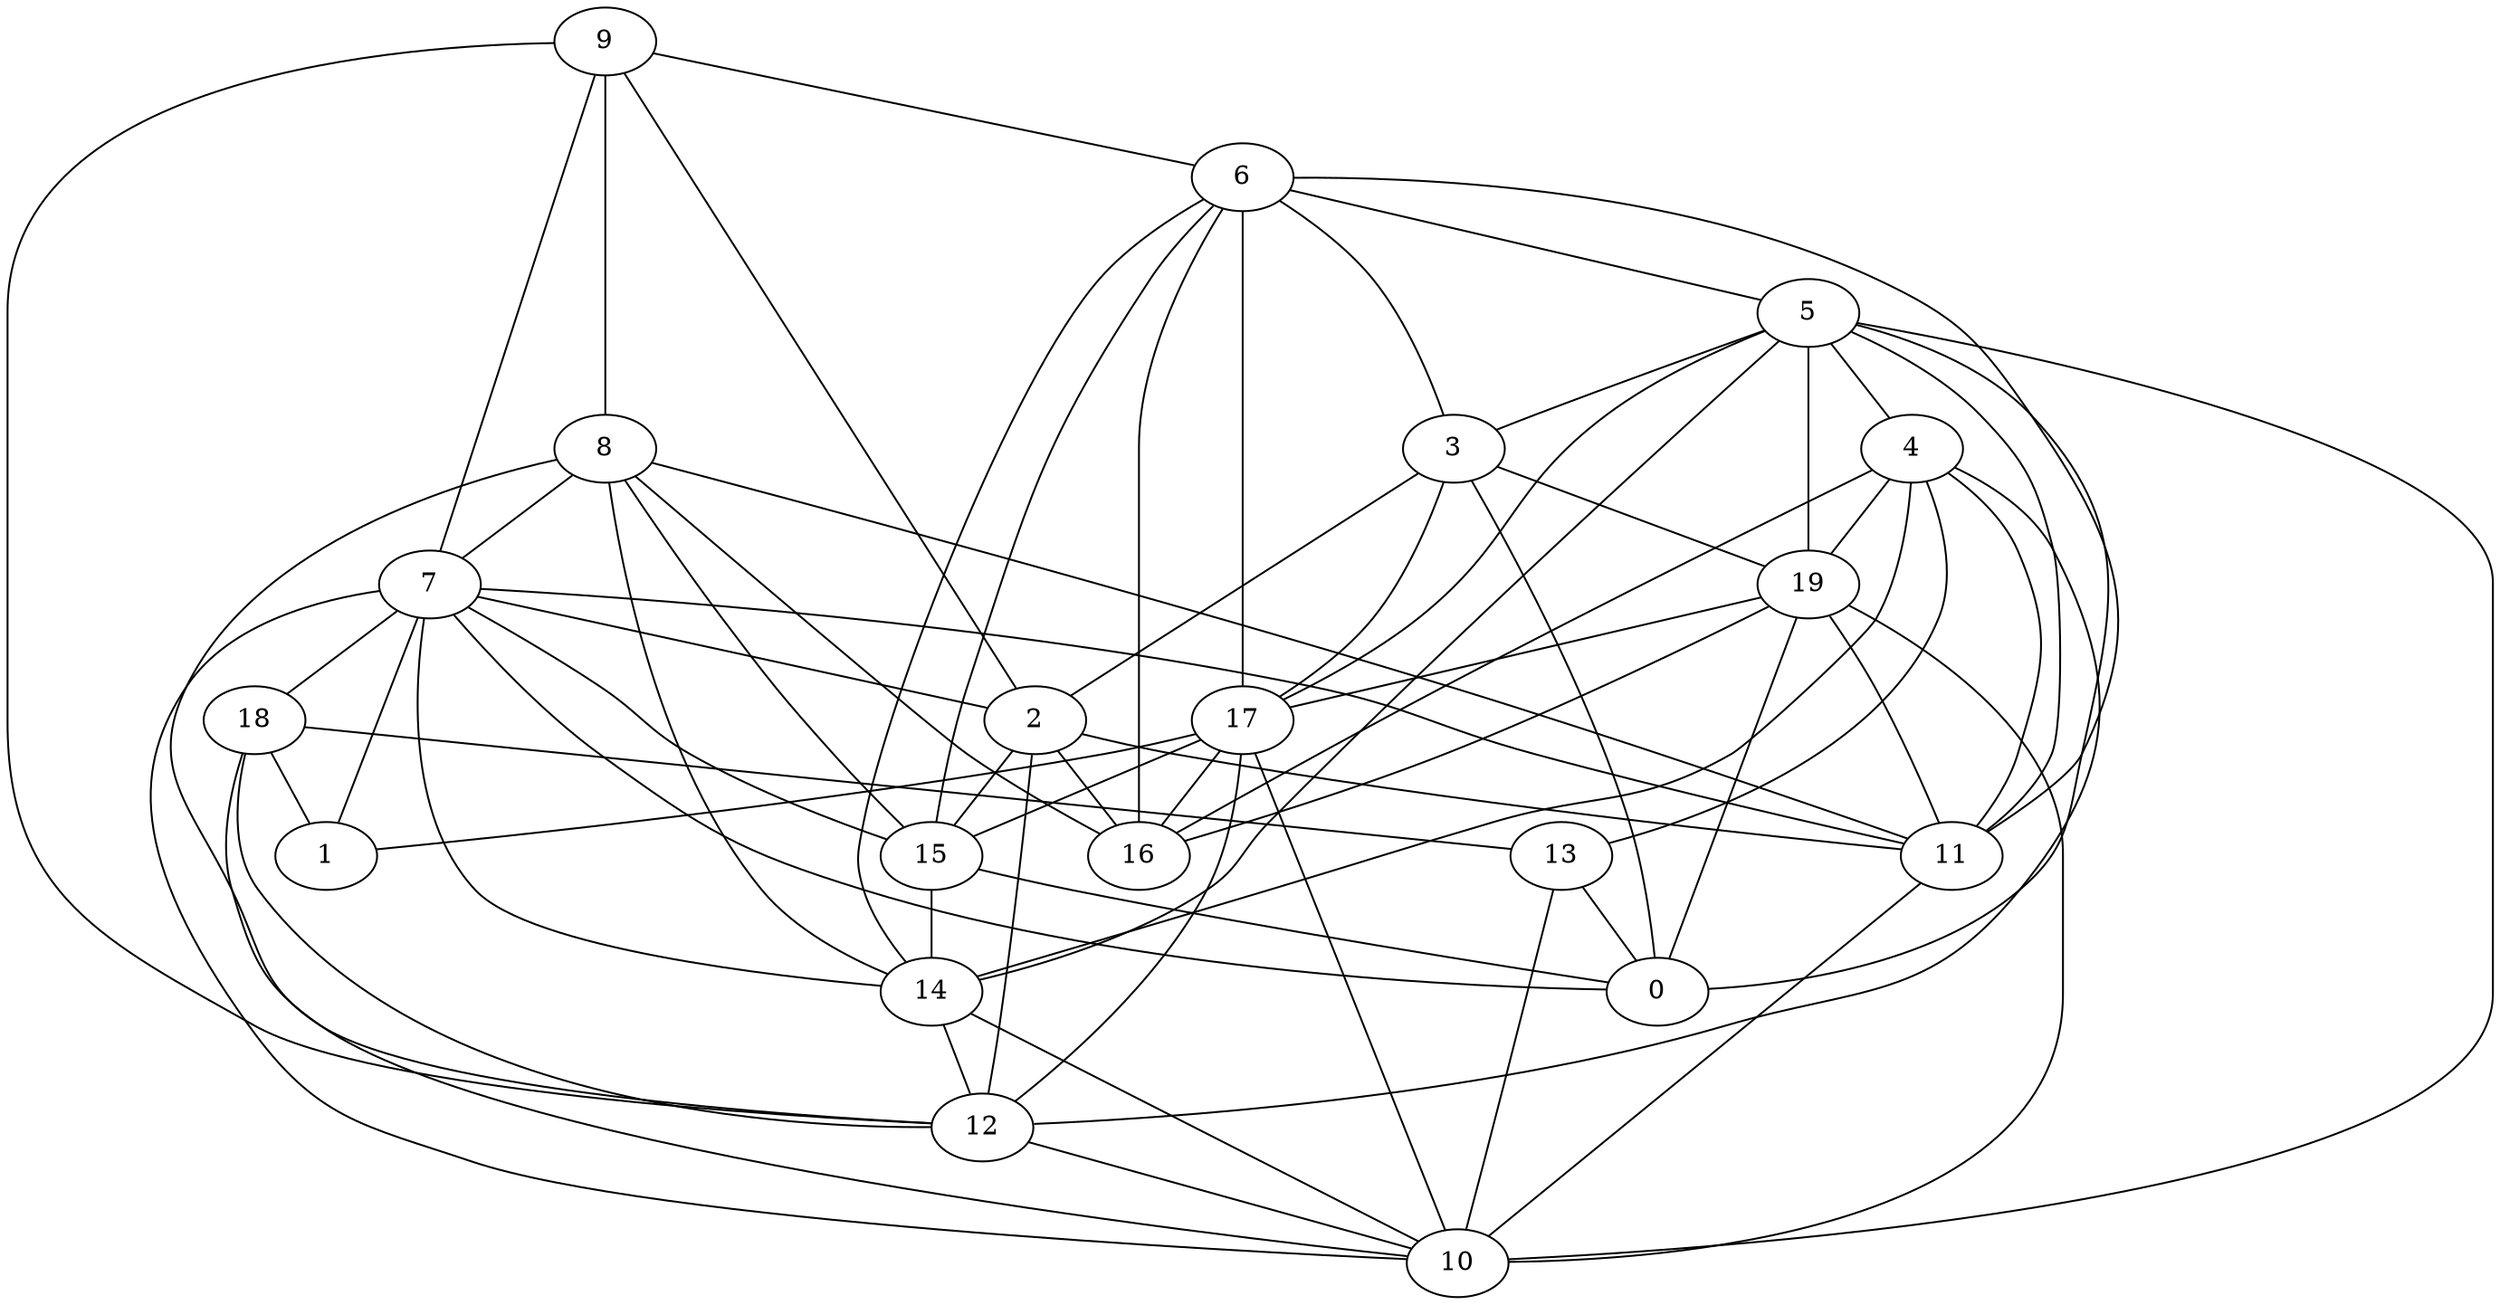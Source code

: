 digraph GG_graph {

subgraph G_graph {
edge [color = black]
"12" -> "10" [dir = none]
"5" -> "4" [dir = none]
"5" -> "0" [dir = none]
"5" -> "11" [dir = none]
"5" -> "17" [dir = none]
"13" -> "0" [dir = none]
"15" -> "0" [dir = none]
"18" -> "1" [dir = none]
"18" -> "10" [dir = none]
"18" -> "13" [dir = none]
"11" -> "10" [dir = none]
"2" -> "15" [dir = none]
"2" -> "11" [dir = none]
"9" -> "8" [dir = none]
"9" -> "7" [dir = none]
"9" -> "2" [dir = none]
"8" -> "7" [dir = none]
"8" -> "11" [dir = none]
"3" -> "2" [dir = none]
"3" -> "19" [dir = none]
"19" -> "11" [dir = none]
"19" -> "10" [dir = none]
"19" -> "16" [dir = none]
"6" -> "17" [dir = none]
"6" -> "14" [dir = none]
"6" -> "15" [dir = none]
"6" -> "3" [dir = none]
"14" -> "12" [dir = none]
"4" -> "16" [dir = none]
"4" -> "14" [dir = none]
"4" -> "12" [dir = none]
"17" -> "15" [dir = none]
"17" -> "10" [dir = none]
"7" -> "14" [dir = none]
"7" -> "18" [dir = none]
"7" -> "1" [dir = none]
"7" -> "10" [dir = none]
"7" -> "0" [dir = none]
"7" -> "2" [dir = none]
"4" -> "11" [dir = none]
"19" -> "17" [dir = none]
"18" -> "12" [dir = none]
"2" -> "12" [dir = none]
"2" -> "16" [dir = none]
"9" -> "12" [dir = none]
"6" -> "11" [dir = none]
"5" -> "3" [dir = none]
"9" -> "6" [dir = none]
"17" -> "1" [dir = none]
"8" -> "12" [dir = none]
"6" -> "5" [dir = none]
"13" -> "10" [dir = none]
"15" -> "14" [dir = none]
"6" -> "16" [dir = none]
"17" -> "16" [dir = none]
"3" -> "0" [dir = none]
"8" -> "14" [dir = none]
"4" -> "13" [dir = none]
"5" -> "10" [dir = none]
"8" -> "15" [dir = none]
"7" -> "11" [dir = none]
"19" -> "0" [dir = none]
"8" -> "16" [dir = none]
"7" -> "15" [dir = none]
"3" -> "17" [dir = none]
"14" -> "10" [dir = none]
"17" -> "12" [dir = none]
"5" -> "19" [dir = none]
"4" -> "19" [dir = none]
"5" -> "14" [dir = none]
}

}
